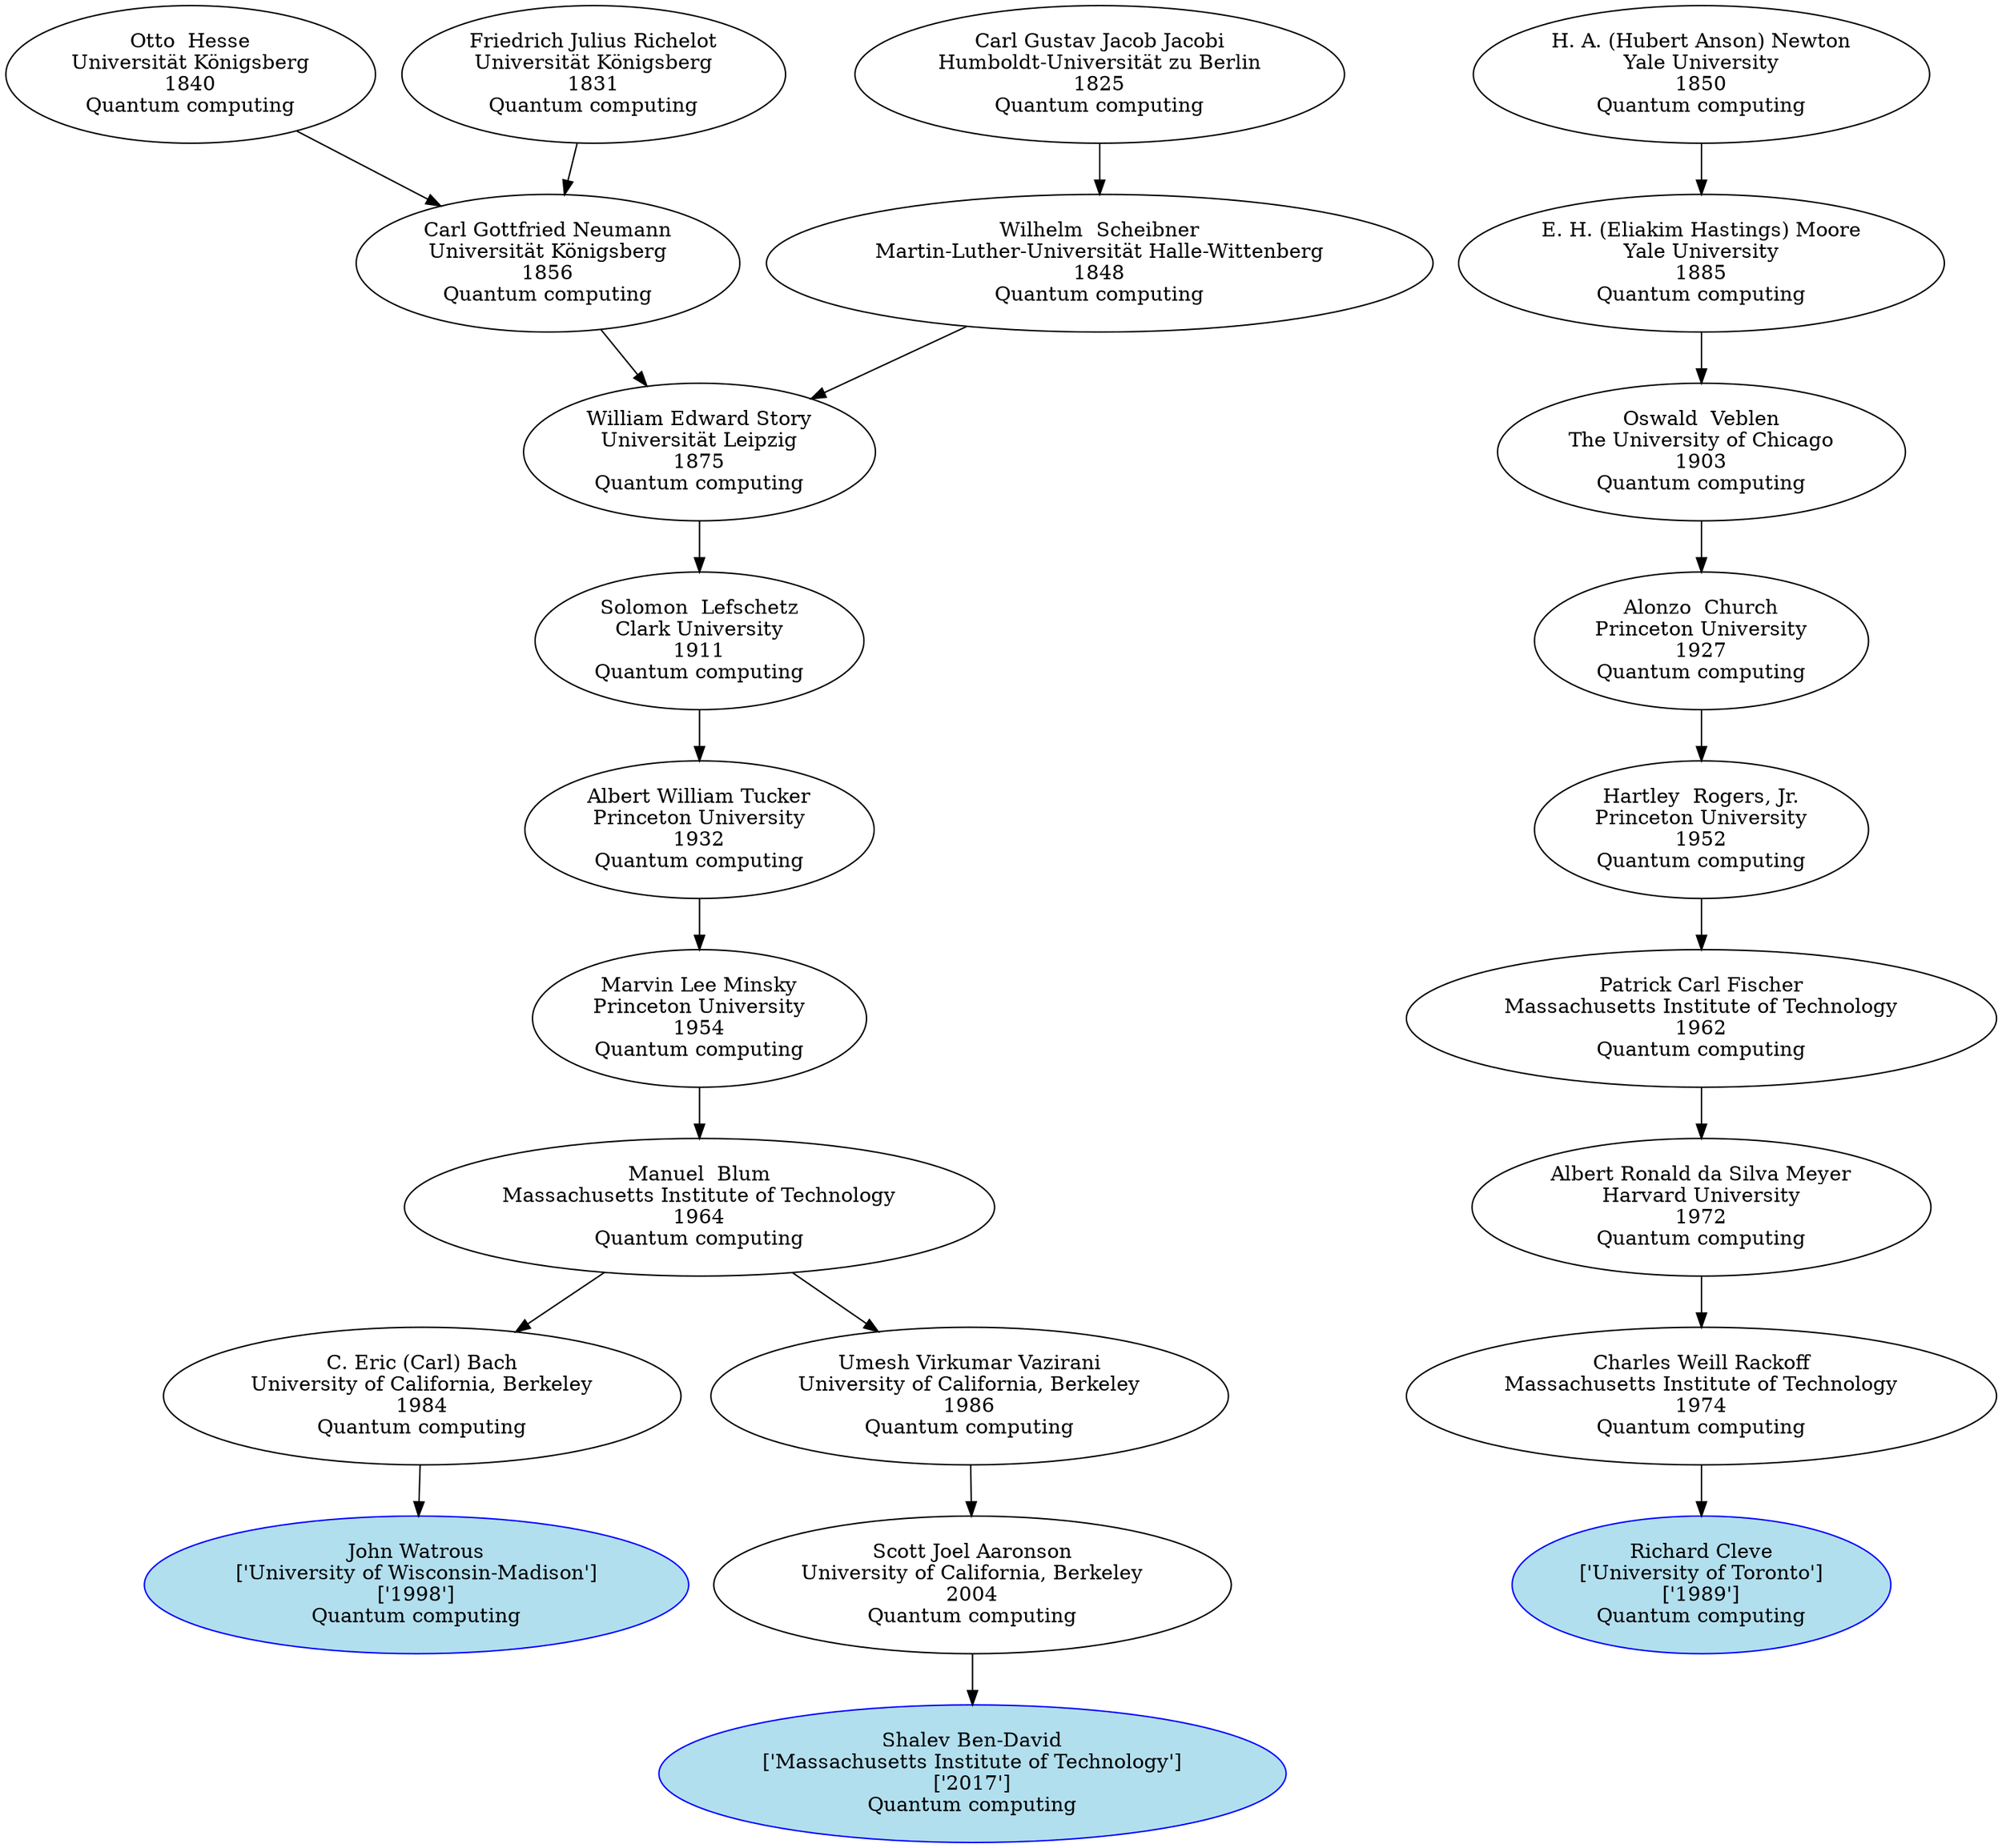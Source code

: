 digraph "Academic Genealogy for Quantum computing" {
	251553 [label="Shalev Ben-David
['Massachusetts Institute of Technology']
['2017']
Quantum computing" color=blue fillcolor=lightblue2 style=filled]
	81270 [label="Richard Cleve
['University of Toronto']
['1989']
Quantum computing" color=blue fillcolor=lightblue2 style=filled]
	75330 [label="John Watrous
['University of Wisconsin-Madison']
['1998']
Quantum computing" color=blue fillcolor=lightblue2 style=filled]
	109495 [label="Scott Joel Aaronson
University of California, Berkeley
2004
Quantum computing"]
	81229 [label="Charles Weill Rackoff
Massachusetts Institute of Technology
1974
Quantum computing"]
	11563 [label="C. Eric (Carl) Bach
University of California, Berkeley
1984
Quantum computing"]
	38686 [label="Umesh Virkumar Vazirani
University of California, Berkeley
1986
Quantum computing"]
	25184 [label="Albert Ronald da Silva Meyer
Harvard University
1972
Quantum computing"]
	13373 [label="Manuel  Blum
Massachusetts Institute of Technology
1964
Quantum computing"]
	13297 [label="Patrick Carl Fischer
Massachusetts Institute of Technology
1962
Quantum computing"]
	6869 [label="Marvin Lee Minsky
Princeton University
1954
Quantum computing"]
	8021 [label="Hartley  Rogers, Jr.
Princeton University
1952
Quantum computing"]
	8581 [label="Albert William Tucker
Princeton University
1932
Quantum computing"]
	8011 [label="Alonzo  Church
Princeton University
1927
Quantum computing"]
	7461 [label="Solomon  Lefschetz
Clark University
1911
Quantum computing"]
	805 [label="Oswald  Veblen
The University of Chicago
1903
Quantum computing"]
	7451 [label="William Edward Story
Universität Leipzig
1875
Quantum computing"]
	806 [label="E. H. (Eliakim Hastings) Moore
Yale University
1885
Quantum computing"]
	32858 [label="Carl Gottfried Neumann
Universität Königsberg
1856
Quantum computing"]
	18589 [label="Wilhelm  Scheibner
Martin-Luther-Universität Halle-Wittenberg
1848
Quantum computing"]
	7865 [label="H. A. (Hubert Anson) Newton
Yale University
1850
Quantum computing"]
	46967 [label="Otto  Hesse
Universität Königsberg
1840
Quantum computing"]
	57706 [label="Friedrich Julius Richelot
Universität Königsberg
1831
Quantum computing"]
	15635 [label="Carl Gustav Jacob Jacobi
Humboldt-Universität zu Berlin
1825
Quantum computing"]
	109495 -> 251553
	81229 -> 81270
	11563 -> 75330
	38686 -> 109495
	25184 -> 81229
	13373 -> 11563
	13373 -> 38686
	13297 -> 25184
	6869 -> 13373
	8021 -> 13297
	8581 -> 6869
	8011 -> 8021
	7461 -> 8581
	805 -> 8011
	7451 -> 7461
	806 -> 805
	32858 -> 7451
	18589 -> 7451
	7865 -> 806
	46967 -> 32858
	57706 -> 32858
	15635 -> 18589
}
